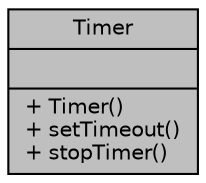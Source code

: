 digraph "Timer"
{
 // LATEX_PDF_SIZE
  edge [fontname="Helvetica",fontsize="10",labelfontname="Helvetica",labelfontsize="10"];
  node [fontname="Helvetica",fontsize="10",shape=record];
  Node1 [label="{Timer\n||+ Timer()\l+ setTimeout()\l+ stopTimer()\l}",height=0.2,width=0.4,color="black", fillcolor="grey75", style="filled", fontcolor="black",tooltip="Timer class for asynchronous execution after a specified delay."];
}
